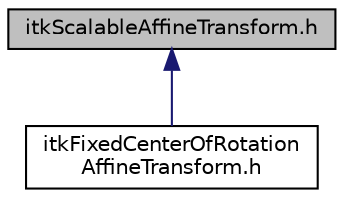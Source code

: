 digraph "itkScalableAffineTransform.h"
{
 // LATEX_PDF_SIZE
  edge [fontname="Helvetica",fontsize="10",labelfontname="Helvetica",labelfontsize="10"];
  node [fontname="Helvetica",fontsize="10",shape=record];
  Node1 [label="itkScalableAffineTransform.h",height=0.2,width=0.4,color="black", fillcolor="grey75", style="filled", fontcolor="black",tooltip=" "];
  Node1 -> Node2 [dir="back",color="midnightblue",fontsize="10",style="solid",fontname="Helvetica"];
  Node2 [label="itkFixedCenterOfRotation\lAffineTransform.h",height=0.2,width=0.4,color="black", fillcolor="white", style="filled",URL="$itkFixedCenterOfRotationAffineTransform_8h.html",tooltip=" "];
}
